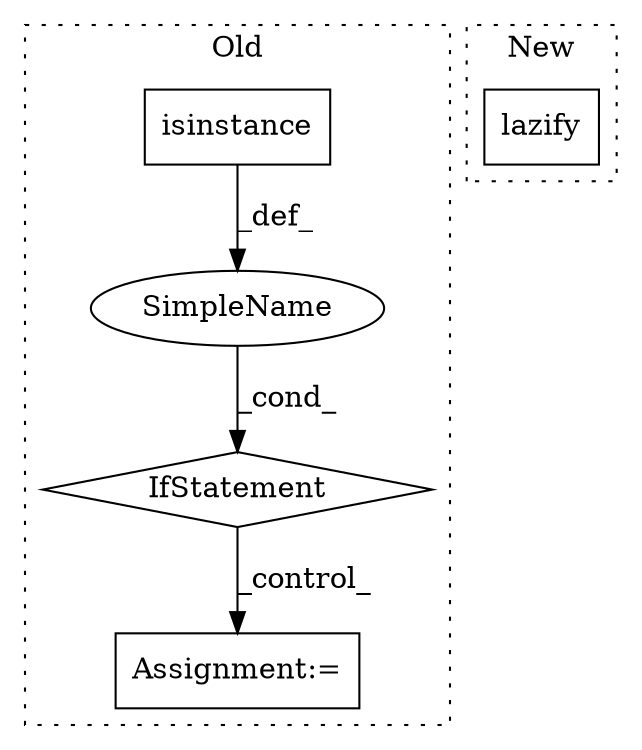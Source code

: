 digraph G {
subgraph cluster0 {
1 [label="IfStatement" a="25" s="1045,1080" l="4,2" shape="diamond"];
3 [label="SimpleName" a="42" s="" l="" shape="ellipse"];
4 [label="Assignment:=" a="7" s="1097" l="1" shape="box"];
5 [label="isinstance" a="32" s="1050,1079" l="11,1" shape="box"];
label = "Old";
style="dotted";
}
subgraph cluster1 {
2 [label="lazify" a="32" s="964,1015" l="7,1" shape="box"];
label = "New";
style="dotted";
}
1 -> 4 [label="_control_"];
3 -> 1 [label="_cond_"];
5 -> 3 [label="_def_"];
}